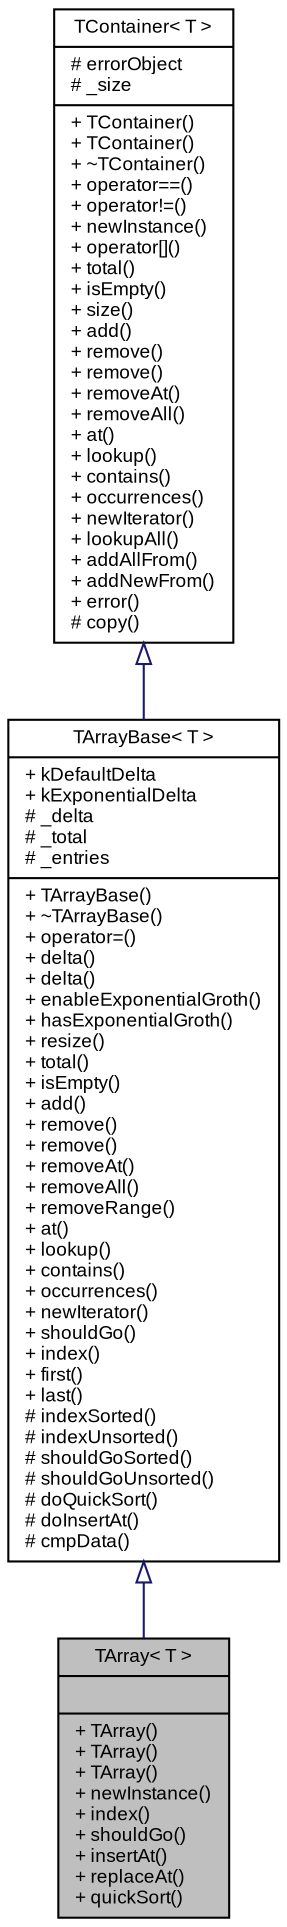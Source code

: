 digraph G
{
  bgcolor="transparent";
  edge [fontname="Arial",fontsize="9",labelfontname="Arial",labelfontsize="9"];
  node [fontname="Arial",fontsize="9",shape=record];
  Node1 [label="{TArray\< T \>\n||+ TArray()\l+ TArray()\l+ TArray()\l+ newInstance()\l+ index()\l+ shouldGo()\l+ insertAt()\l+ replaceAt()\l+ quickSort()\l}",height=0.2,width=0.4,color="black", fillcolor="grey75", style="filled" fontcolor="black"];
  Node2 -> Node1 [dir=back,color="midnightblue",fontsize="9",style="solid",arrowtail="empty",fontname="Arial"];
  Node2 [label="{TArrayBase\< T \>\n|+ kDefaultDelta\l+ kExponentialDelta\l# _delta\l# _total\l# _entries\l|+ TArrayBase()\l+ ~TArrayBase()\l+ operator=()\l+ delta()\l+ delta()\l+ enableExponentialGroth()\l+ hasExponentialGroth()\l+ resize()\l+ total()\l+ isEmpty()\l+ add()\l+ remove()\l+ remove()\l+ removeAt()\l+ removeAll()\l+ removeRange()\l+ at()\l+ lookup()\l+ contains()\l+ occurrences()\l+ newIterator()\l+ shouldGo()\l+ index()\l+ first()\l+ last()\l# indexSorted()\l# indexUnsorted()\l# shouldGoSorted()\l# shouldGoUnsorted()\l# doQuickSort()\l# doInsertAt()\l# cmpData()\l}",height=0.2,width=0.4,color="black",URL="$classSteinberg_1_1TArrayBase.html",tooltip="Template array base class."];
  Node3 -> Node2 [dir=back,color="midnightblue",fontsize="9",style="solid",arrowtail="empty",fontname="Arial"];
  Node3 [label="{TContainer\< T \>\n|# errorObject\l# _size\l|+ TContainer()\l+ TContainer()\l+ ~TContainer()\l+ operator==()\l+ operator!=()\l+ newInstance()\l+ operator[]()\l+ total()\l+ isEmpty()\l+ size()\l+ add()\l+ remove()\l+ remove()\l+ removeAt()\l+ removeAll()\l+ at()\l+ lookup()\l+ contains()\l+ occurrences()\l+ newIterator()\l+ lookupAll()\l+ addAllFrom()\l+ addNewFrom()\l+ error()\l# copy()\l}",height=0.2,width=0.4,color="black",URL="$classSteinberg_1_1TContainer.html",tooltip="Template container base class (abstract)."];
}
